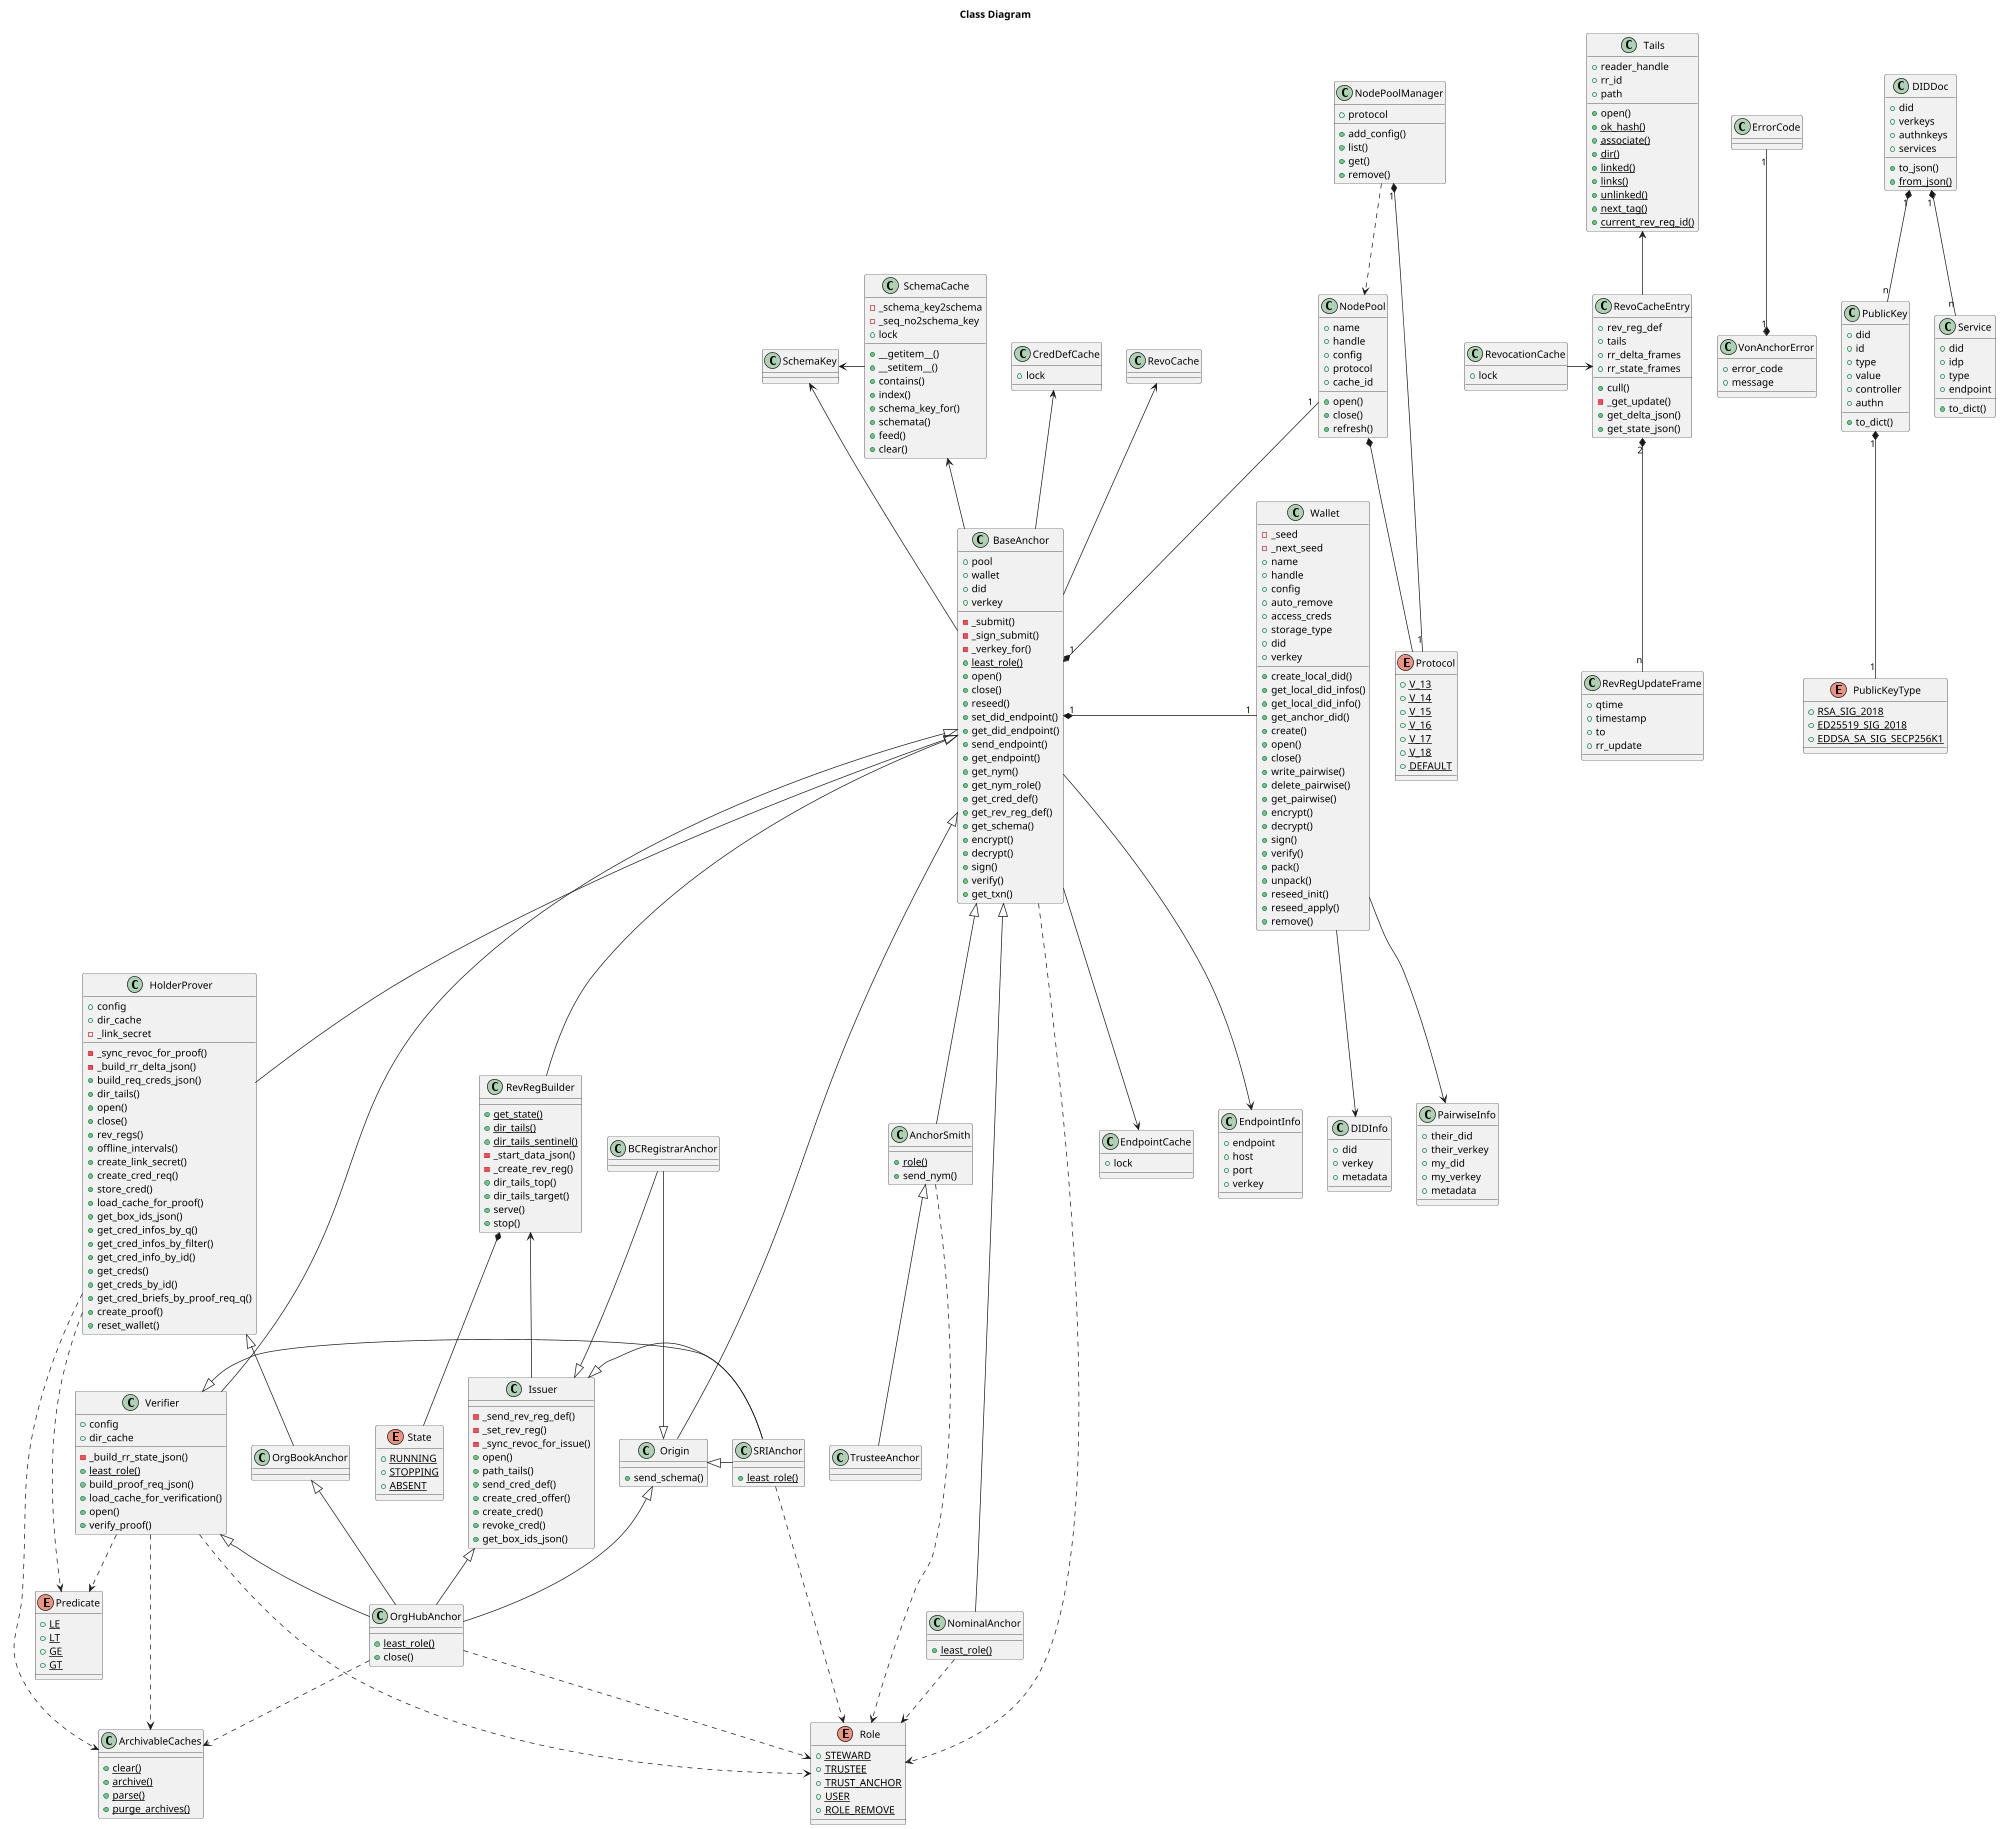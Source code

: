 @startuml
/'
Copyright 2017-2019 Government of Canada - Public Services and Procurement Canada - buyandsell.gc.ca

Licensed under the Apache License, Version 2.0 (the "License");
you may not use this file except in compliance with the License.
You may obtain a copy of the License at

http://www.apache.org/licenses/LICENSE-2.0
or
Unless required by applicable law or agreed to in writing, software
distributed under the License is distributed on an "AS IS" BASIS,
WITHOUT WARRANTIES OR CONDITIONS OF ANY KIND, either express or implied.
See the License for the specific language governing permissions and
limitations under the License.
'/

scale max 2000 width

title Class Diagram

class ErrorCode {
}

class VonAnchorError {
    +error_code
    +message
}

class SchemaKey {
}

class SchemaCache {
    -_schema_key2schema
    -_seq_no2schema_key
    +lock
    +__getitem__()
    +__setitem__()
    +contains()
    +index()
    +schema_key_for()
    +schemata()
    +feed()
    +clear()
}

class CredDefCache{
    +lock
}

class Tails {
    +reader_handle
    +rr_id
    +path
    +open()
    {static} +ok_hash()
    {static} +associate()
    {static} +dir()
    {static} +linked()
    {static} +links()
    {static} +unlinked()
    {static} +next_tag()
    {static} +current_rev_reg_id()
}

class RevoCacheEntry {
    +rev_reg_def
    +tails
    +cull()
    -_get_update()
    +rr_delta_frames
    +rr_state_frames
    +get_delta_json()
    +get_state_json()
}

class RevRegUpdateFrame {
    +qtime
    +timestamp
    +to
    +rr_update
}

class RevocationCache {
    +lock
}

class EndpointCache {
    +lock
}

class ArchivableCaches {
    {static} +clear()
    {static} +archive()
    {static} +parse()
    {static} +purge_archives()
}

class Wallet {
    -_seed
    -_next_seed
    +name
    +handle
    +config
    +auto_remove
    +access_creds
    +storage_type
    +did
    +verkey
    +create_local_did()
    +get_local_did_infos()
    +get_local_did_info()
    +get_anchor_did()
    +create()
    +open()
    +close()
    +write_pairwise()
    +delete_pairwise()
    +get_pairwise()
    +encrypt()
    +decrypt()
    +sign()
    +verify()
    +pack()
    +unpack()
    +reseed_init()
    +reseed_apply()
    +remove()
}

class DIDInfo {
    +did
    +verkey
    +metadata
}

class PairwiseInfo {
    +their_did
    +their_verkey
    +my_did
    +my_verkey
    +metadata
}

class EndpointInfo {
    +endpoint
    +host
    +port
    +verkey
}

enum Protocol {
    {static} +V_13
    {static} +V_14
    {static} +V_15
    {static} +V_16
    {static} +V_17
    {static} +V_18
    {static} +DEFAULT
}

class NodePoolManager {
    +protocol
    +add_config()
    +list()
    +get()
    +remove()
}

class NodePool {
    +name
    +handle
    +config
    +protocol
    +cache_id
    +open()
    +close()
    +refresh()
}

enum Predicate {
    {static} +LE
    {static} +LT
    {static} +GE
    {static} +GT
}

enum Role {
    {static} +STEWARD
    {static} +TRUSTEE
    {static} +TRUST_ANCHOR
    {static} +USER
    {static} +ROLE_REMOVE
}

class BaseAnchor {
    +pool
    +wallet
    +did
    +verkey
    -_submit()
    -_sign_submit()
    -_verkey_for()
    {static} +least_role()
    +open()
    +close()
    +reseed()
    +set_did_endpoint()
    +get_did_endpoint()
    +send_endpoint()
    +get_endpoint()
    +get_nym()
    +get_nym_role()
    +get_cred_def()
    +get_rev_reg_def()
    +get_schema()
    +encrypt()
    +decrypt()
    +sign()
    +verify()
    +get_txn()
}

class AnchorSmith {
    {static} +role()
    +send_nym()
}

class Origin {
    +send_schema()
}

class RevRegBuilder {
    {static} +get_state()
    {static} +dir_tails()
    {static} +dir_tails_sentinel()
    -_start_data_json()
    -_create_rev_reg()
    +dir_tails_top()
    +dir_tails_target()
    +serve()
    +stop()
}

enum State {
    {static} +RUNNING
    {static} +STOPPING
    {static} +ABSENT
}

class Issuer {
    -_send_rev_reg_def()
    -_set_rev_reg()
    -_sync_revoc_for_issue()
    +open()
    +path_tails()
    +send_cred_def()
    +create_cred_offer()
    +create_cred()
    +revoke_cred()
    +get_box_ids_json()
}

class HolderProver {
    +config
    +dir_cache
    -_link_secret
    -_sync_revoc_for_proof()
    -_build_rr_delta_json()
    +build_req_creds_json()
    +dir_tails()
    +open()
    +close()
    +rev_regs()
    +offline_intervals()
    +create_link_secret()
    +create_cred_req()
    +store_cred()
    +load_cache_for_proof()
    +get_box_ids_json()
    +get_cred_infos_by_q()
    +get_cred_infos_by_filter()
    +get_cred_info_by_id()
    +get_creds()
    +get_creds_by_id()
    +get_cred_briefs_by_proof_req_q()
    +create_proof()
    +reset_wallet()
}

class Verifier {
    +config
    +dir_cache
    -_build_rr_state_json()
    {static} +least_role()
    +build_proof_req_json()
    +load_cache_for_verification()
    +open()
    +verify_proof()
}

class TrusteeAnchor {
}

class NominalAnchor {
    {static} +least_role()
}

class SRIAnchor {
    {static} +least_role()
}

class BCRegistrarAnchor {
}

class OrgBookAnchor {
}

class OrgHubAnchor {
    {static} +least_role()
    +close()
}

enum PublicKeyType {
    {static} +RSA_SIG_2018
    {static} +ED25519_SIG_2018
    {static} +EDDSA_SA_SIG_SECP256K1
}

class PublicKey {
    +did
    +id
    +type
    +value
    +controller
    +authn
    +to_dict()
}

class Service {
    +did
    +idp
    +type
    +endpoint
    +to_dict()
}

class DIDDoc {
    +did
    +verkeys
    +authnkeys
    +services
    +to_json()
    {static} +from_json()
}

VonAnchorError "1" *-up- "1" ErrorCode
SchemaCache -left-> SchemaKey
BaseAnchor -left-> SchemaKey

NodePoolManager "1" *-- "1" Protocol
NodePoolManager ..> NodePool
NodePool *-- Protocol

RevRegBuilder *-- State

BaseAnchor -up-> SchemaCache
BaseAnchor "1" *-left- "1" Wallet
BaseAnchor "1" *-up- "1" NodePool

RevoCacheEntry -up-> Tails
RevoCacheEntry "2" *-down- "n" RevRegUpdateFrame
RevocationCache -> RevoCacheEntry

Wallet --> DIDInfo
Wallet --> PairwiseInfo

BaseAnchor --> EndpointInfo

BaseAnchor -up-> RevoCache
BaseAnchor --> EndpointCache

BaseAnchor -up-> CredDefCache
BaseAnchor <|-down- AnchorSmith
BaseAnchor <|-down- Origin
BaseAnchor <|-down- HolderProver
BaseAnchor <|-down- Verifier
BaseAnchor <|-right- NominalAnchor

AnchorSmith <|-down- TrusteeAnchor
BaseAnchor <|-down- RevRegBuilder
RevRegBuilder <-- Issuer

Origin <|-left- SRIAnchor
Issuer <|-left- SRIAnchor
Verifier <|-right- SRIAnchor

Issuer <|-up- BCRegistrarAnchor
Origin <|-up- BCRegistrarAnchor

HolderProver <|-down- OrgBookAnchor

OrgBookAnchor <|-- OrgHubAnchor
Issuer <|-- OrgHubAnchor
Origin <|-- OrgHubAnchor
Verifier <|-- OrgHubAnchor

HolderProver ..> ArchivableCaches
Verifier ..> ArchivableCaches
OrgHubAnchor ..> ArchivableCaches

HolderProver ..> Predicate
Verifier ..> Predicate

BaseAnchor ..> Role
AnchorSmith ..> Role
Verifier ..> Role
NominalAnchor ..> Role
OrgHubAnchor ..> Role
SRIAnchor ..> Role

PublicKey "1" *-- "1" PublicKeyType
DIDDoc "1" *-- "n" PublicKey
DIDDoc "1" *-- "n" Service
@enduml
